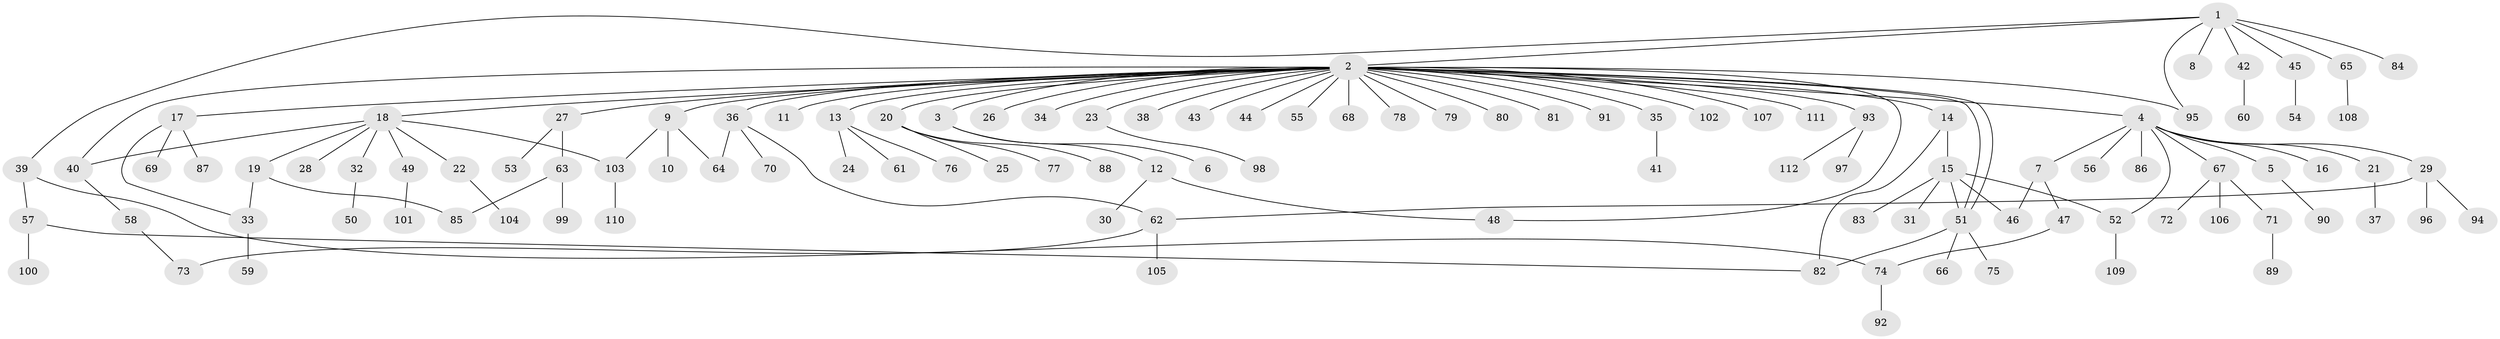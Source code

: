 // coarse degree distribution, {8: 0.012345679012345678, 34: 0.012345679012345678, 2: 0.16049382716049382, 9: 0.012345679012345678, 1: 0.6049382716049383, 3: 0.07407407407407407, 4: 0.06172839506172839, 5: 0.037037037037037035, 7: 0.012345679012345678, 6: 0.012345679012345678}
// Generated by graph-tools (version 1.1) at 2025/23/03/03/25 07:23:53]
// undirected, 112 vertices, 127 edges
graph export_dot {
graph [start="1"]
  node [color=gray90,style=filled];
  1;
  2;
  3;
  4;
  5;
  6;
  7;
  8;
  9;
  10;
  11;
  12;
  13;
  14;
  15;
  16;
  17;
  18;
  19;
  20;
  21;
  22;
  23;
  24;
  25;
  26;
  27;
  28;
  29;
  30;
  31;
  32;
  33;
  34;
  35;
  36;
  37;
  38;
  39;
  40;
  41;
  42;
  43;
  44;
  45;
  46;
  47;
  48;
  49;
  50;
  51;
  52;
  53;
  54;
  55;
  56;
  57;
  58;
  59;
  60;
  61;
  62;
  63;
  64;
  65;
  66;
  67;
  68;
  69;
  70;
  71;
  72;
  73;
  74;
  75;
  76;
  77;
  78;
  79;
  80;
  81;
  82;
  83;
  84;
  85;
  86;
  87;
  88;
  89;
  90;
  91;
  92;
  93;
  94;
  95;
  96;
  97;
  98;
  99;
  100;
  101;
  102;
  103;
  104;
  105;
  106;
  107;
  108;
  109;
  110;
  111;
  112;
  1 -- 2;
  1 -- 8;
  1 -- 39;
  1 -- 42;
  1 -- 45;
  1 -- 65;
  1 -- 84;
  1 -- 95;
  2 -- 3;
  2 -- 4;
  2 -- 9;
  2 -- 11;
  2 -- 13;
  2 -- 14;
  2 -- 17;
  2 -- 18;
  2 -- 20;
  2 -- 23;
  2 -- 26;
  2 -- 27;
  2 -- 34;
  2 -- 35;
  2 -- 36;
  2 -- 38;
  2 -- 40;
  2 -- 43;
  2 -- 44;
  2 -- 48;
  2 -- 51;
  2 -- 51;
  2 -- 55;
  2 -- 68;
  2 -- 78;
  2 -- 79;
  2 -- 80;
  2 -- 81;
  2 -- 91;
  2 -- 93;
  2 -- 95;
  2 -- 102;
  2 -- 107;
  2 -- 111;
  3 -- 6;
  3 -- 12;
  4 -- 5;
  4 -- 7;
  4 -- 16;
  4 -- 21;
  4 -- 29;
  4 -- 52;
  4 -- 56;
  4 -- 67;
  4 -- 86;
  5 -- 90;
  7 -- 46;
  7 -- 47;
  9 -- 10;
  9 -- 64;
  9 -- 103;
  12 -- 30;
  12 -- 48;
  13 -- 24;
  13 -- 61;
  13 -- 76;
  14 -- 15;
  14 -- 82;
  15 -- 31;
  15 -- 46;
  15 -- 51;
  15 -- 52;
  15 -- 83;
  17 -- 33;
  17 -- 69;
  17 -- 87;
  18 -- 19;
  18 -- 22;
  18 -- 28;
  18 -- 32;
  18 -- 40;
  18 -- 49;
  18 -- 103;
  19 -- 33;
  19 -- 85;
  20 -- 25;
  20 -- 77;
  20 -- 88;
  21 -- 37;
  22 -- 104;
  23 -- 98;
  27 -- 53;
  27 -- 63;
  29 -- 62;
  29 -- 94;
  29 -- 96;
  32 -- 50;
  33 -- 59;
  35 -- 41;
  36 -- 62;
  36 -- 64;
  36 -- 70;
  39 -- 57;
  39 -- 74;
  40 -- 58;
  42 -- 60;
  45 -- 54;
  47 -- 74;
  49 -- 101;
  51 -- 66;
  51 -- 75;
  51 -- 82;
  52 -- 109;
  57 -- 82;
  57 -- 100;
  58 -- 73;
  62 -- 73;
  62 -- 105;
  63 -- 85;
  63 -- 99;
  65 -- 108;
  67 -- 71;
  67 -- 72;
  67 -- 106;
  71 -- 89;
  74 -- 92;
  93 -- 97;
  93 -- 112;
  103 -- 110;
}
